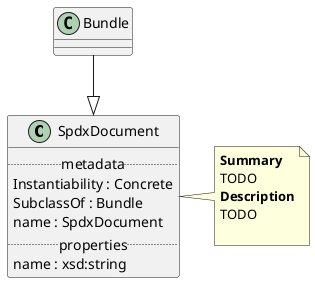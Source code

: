 @startuml
class SpdxDocument {
.. metadata ..
    Instantiability : Concrete
    SubclassOf : Bundle
    name : SpdxDocument
.. properties ..
    name : xsd:string
}
note right of SpdxDocument
<b>Summary</b>
TODO
<b>Description</b>
TODO

end note
"Bundle" --|> "SpdxDocument"
@enduml
